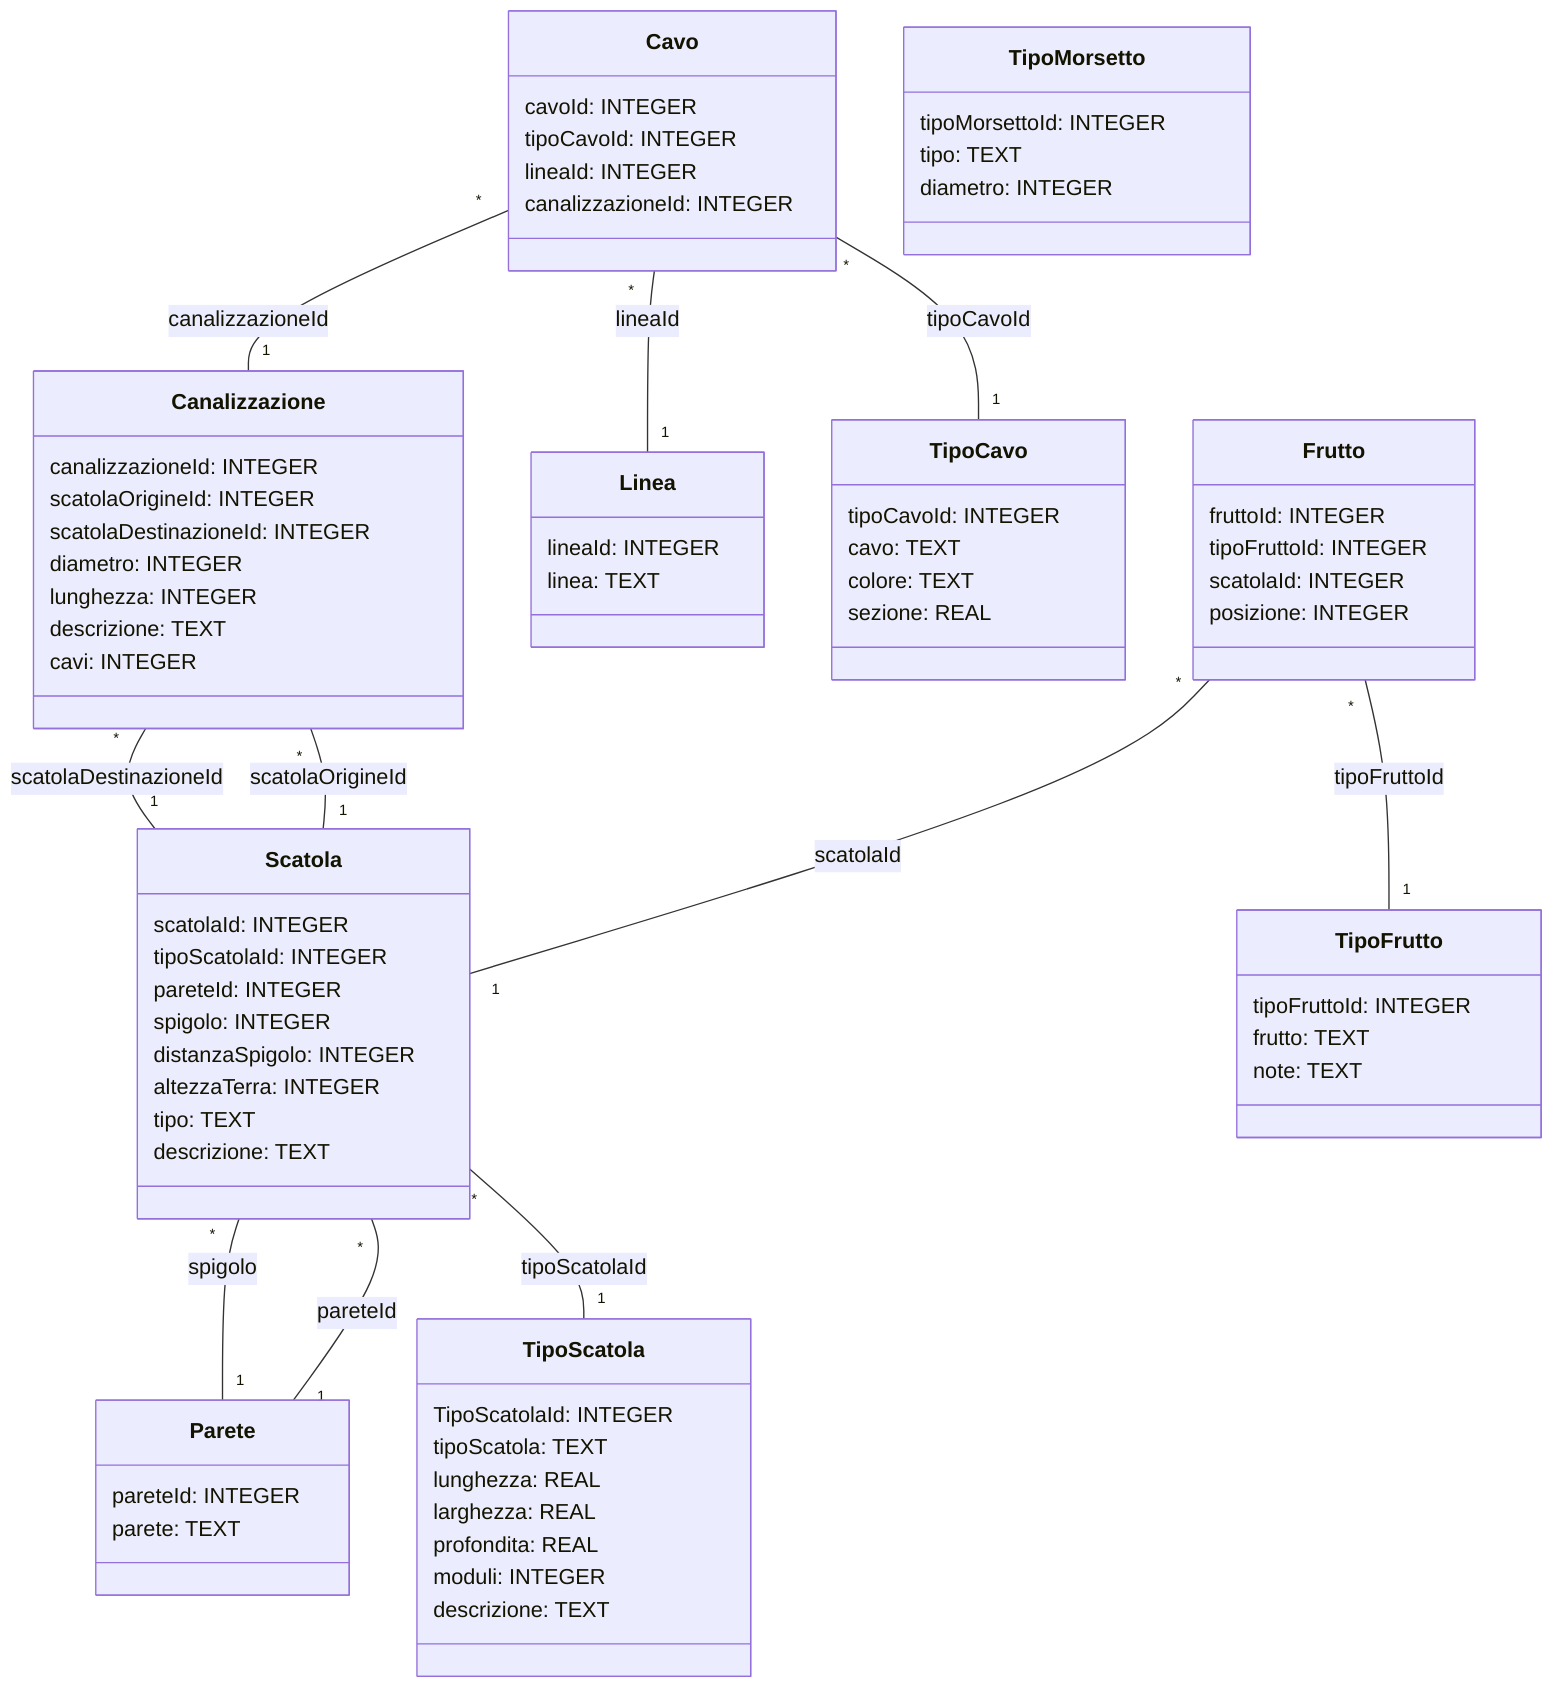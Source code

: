 classDiagram
class TipoCavo {
	tipoCavoId: INTEGER
	cavo: TEXT
	colore: TEXT
	sezione: REAL
}

class TipoFrutto {
	tipoFruttoId: INTEGER
	frutto: TEXT
	note: TEXT
}

class Parete {
	pareteId: INTEGER
	parete: TEXT
}

class TipoScatola {
	TipoScatolaId: INTEGER
	tipoScatola: TEXT
	lunghezza: REAL
	larghezza: REAL
	profondita: REAL
	moduli: INTEGER
	descrizione: TEXT
}

class Scatola {
	scatolaId: INTEGER
	tipoScatolaId: INTEGER
	pareteId: INTEGER
	spigolo: INTEGER
	distanzaSpigolo: INTEGER
	altezzaTerra: INTEGER
	tipo: TEXT
	descrizione: TEXT
}

class Canalizzazione {
	canalizzazioneId: INTEGER
	scatolaOrigineId: INTEGER
	scatolaDestinazioneId: INTEGER
	diametro: INTEGER
	lunghezza: INTEGER
	descrizione: TEXT
	cavi: INTEGER
}

class Linea {
	lineaId: INTEGER
	linea: TEXT
}

class Cavo {
	cavoId: INTEGER
	tipoCavoId: INTEGER
	lineaId: INTEGER
	canalizzazioneId: INTEGER
}

class Frutto {
	fruttoId: INTEGER
	tipoFruttoId: INTEGER
	scatolaId: INTEGER
	posizione: INTEGER
}

class TipoMorsetto {
	tipoMorsettoId: INTEGER
	tipo: TEXT
	diametro: INTEGER
}

Scatola "*" -- "1" Parete : spigolo
Scatola "*" -- "1" Parete : pareteId
Scatola "*" -- "1" TipoScatola : tipoScatolaId
Canalizzazione "*" -- "1" Scatola : scatolaDestinazioneId
Canalizzazione "*" -- "1" Scatola : scatolaOrigineId
Cavo "*" -- "1" Canalizzazione : canalizzazioneId
Cavo "*" -- "1" Linea : lineaId
Cavo "*" -- "1" TipoCavo : tipoCavoId
Frutto "*" -- "1" Scatola : scatolaId
Frutto "*" -- "1" TipoFrutto : tipoFruttoId